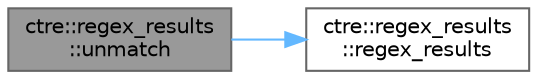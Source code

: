 digraph "ctre::regex_results::unmatch"
{
 // LATEX_PDF_SIZE
  bgcolor="transparent";
  edge [fontname=Helvetica,fontsize=10,labelfontname=Helvetica,labelfontsize=10];
  node [fontname=Helvetica,fontsize=10,shape=box,height=0.2,width=0.4];
  rankdir="LR";
  Node1 [id="Node000001",label="ctre::regex_results\l::unmatch",height=0.2,width=0.4,color="gray40", fillcolor="grey60", style="filled", fontcolor="black",tooltip=" "];
  Node1 -> Node2 [id="edge1_Node000001_Node000002",color="steelblue1",style="solid",tooltip=" "];
  Node2 [id="Node000002",label="ctre::regex_results\l::regex_results",height=0.2,width=0.4,color="grey40", fillcolor="white", style="filled",URL="$classctre_1_1regex__results.html#a4317d2403f5039024f5286e6e77b2b65",tooltip=" "];
}
